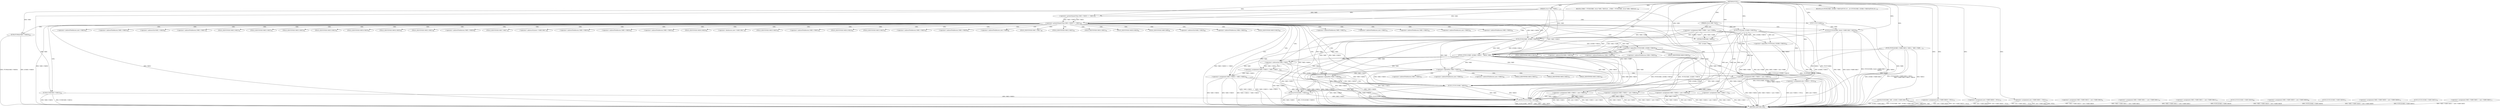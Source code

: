 digraph "FUN1" {  
"8" [label = <(METHOD,FUN1)<SUB>1</SUB>> ]
"298" [label = <(METHOD_RETURN,void)<SUB>1</SUB>> ]
"9" [label = <(PARAM,struct VAR1 *VAR2)<SUB>1</SUB>> ]
"10" [label = <(PARAM,struct VAR1 *new)<SUB>2</SUB>> ]
"15" [label = <(&lt;operator&gt;.assignment,VAR2-&gt;VAR8 = new-&gt;VAR8)<SUB>8</SUB>> ]
"22" [label = <(&lt;operator&gt;.assignment,VAR2-&gt;VAR9.VAR10 = new-&gt;VAR9.VAR10)<SUB>9</SUB>> ]
"33" [label = <(&lt;operator&gt;.assignment,VAR2-&gt;VAR9.VAR11 = new-&gt;VAR9.VAR11)<SUB>10</SUB>> ]
"44" [label = <(&lt;operator&gt;.assignment,VAR2-&gt;VAR9.VAR12 = new-&gt;VAR9.VAR12)<SUB>13</SUB>> ]
"55" [label = <(FUN2,FUN2(&amp;VAR2-&gt;VAR9.VAR13, VAR14,
 			 VAR2-&gt;VAR9....)<SUB>14</SUB>> ]
"71" [label = <(FUN3,FUN3(VAR6, VAR7, &amp;VAR2-&gt;VAR9.VAR17))<SUB>18</SUB>> ]
"80" [label = <(BLOCK,{
		VAR4 = FUN4(VAR6, struct VAR3, VAR18);
		if...,{
		VAR4 = FUN4(VAR6, struct VAR3, VAR18);
		if...)<SUB>18</SUB>> ]
"219" [label = <(FUN13,FUN13(VAR2-&gt;VAR9.VAR29))<SUB>68</SUB>> ]
"225" [label = <(&lt;operator&gt;.assignment,VAR2-&gt;VAR9.VAR29 = new-&gt;VAR9.VAR29)<SUB>69</SUB>> ]
"236" [label = <(&lt;operator&gt;.assignment,new-&gt;VAR9.VAR29 = NULL)<SUB>70</SUB>> ]
"243" [label = <(FUN13,FUN13(VAR2-&gt;VAR9.VAR30))<SUB>72</SUB>> ]
"249" [label = <(&lt;operator&gt;.assignment,VAR2-&gt;VAR9.VAR30 = new-&gt;VAR9.VAR30)<SUB>73</SUB>> ]
"260" [label = <(&lt;operator&gt;.assignment,new-&gt;VAR9.VAR30 = NULL)<SUB>74</SUB>> ]
"267" [label = <(FUN13,FUN13(VAR2-&gt;VAR9.VAR31))<SUB>76</SUB>> ]
"273" [label = <(&lt;operator&gt;.assignment,VAR2-&gt;VAR9.VAR31 = new-&gt;VAR9.VAR31)<SUB>77</SUB>> ]
"284" [label = <(&lt;operator&gt;.assignment,new-&gt;VAR9.VAR31 = NULL)<SUB>78</SUB>> ]
"291" [label = <(FUN14,FUN14(VAR2-&gt;VAR32))<SUB>80</SUB>> ]
"295" [label = <(FUN15,FUN15(VAR2, VAR16))<SUB>81</SUB>> ]
"104" [label = <(&lt;operator&gt;.greaterEqualsThan,VAR2-&gt;VAR20 &gt;= VAR21)<SUB>30</SUB>> ]
"82" [label = <(&lt;operator&gt;.logicalNot,!FUN5(new, &amp;VAR4-&gt;VAR19))<SUB>20</SUB>> ]
"95" [label = <(&lt;operator&gt;.greaterEqualsThan,VAR2-&gt;VAR20 &gt;= VAR21)<SUB>25</SUB>> ]
"110" [label = <(&lt;operator&gt;.assignment,VAR2-&gt;VAR22 = new-&gt;VAR22)<SUB>31</SUB>> ]
"117" [label = <(&lt;operator&gt;.assignment,VAR2-&gt;VAR23 = new-&gt;VAR23)<SUB>32</SUB>> ]
"124" [label = <(&lt;operator&gt;.assignment,VAR2-&gt;VAR24 = new-&gt;VAR24)<SUB>33</SUB>> ]
"131" [label = <(FUN8,FUN8(VAR2-&gt;VAR25))<SUB>36</SUB>> ]
"135" [label = <(FUN9,FUN9(&amp;VAR2-&gt;VAR26))<SUB>39</SUB>> ]
"140" [label = <(&lt;operator&gt;.assignment,VAR2-&gt;VAR27 = 0)<SUB>42</SUB>> ]
"90" [label = <(FUN6,FUN6(VAR2, VAR4))<SUB>21</SUB>> ]
"101" [label = <(FUN7,FUN7(VAR4))<SUB>26</SUB>> ]
"147" [label = <(FUN10,FUN10(VAR4, &amp;new-&gt;VAR9.VAR17,
				VAR18))<SUB>46</SUB>> ]
"156" [label = <(BLOCK,{
			if (!FUN5(VAR2, &amp;VAR4-&gt;VAR19))
				FUN11(V...,{
			if (!FUN5(VAR2, &amp;VAR4-&gt;VAR19))
				FUN11(V...)<SUB>47</SUB>> ]
"176" [label = <(&lt;operator&gt;.assignment,VAR2-&gt;VAR23 = VAR2-&gt;VAR22 - 1)<SUB>53</SUB>> ]
"185" [label = <(&lt;operator&gt;.assignment,VAR2-&gt;VAR24 = VAR2-&gt;VAR23)<SUB>54</SUB>> ]
"83" [label = <(FUN5,FUN5(new, &amp;VAR4-&gt;VAR19))<SUB>20</SUB>> ]
"193" [label = <(&lt;operator&gt;.logicalNot,!VAR2-&gt;VAR25)<SUB>55</SUB>> ]
"211" [label = <(&lt;operator&gt;.logicalNot,!VAR2-&gt;VAR28)<SUB>61</SUB>> ]
"158" [label = <(&lt;operator&gt;.logicalNot,!FUN5(VAR2, &amp;VAR4-&gt;VAR19))<SUB>48</SUB>> ]
"180" [label = <(&lt;operator&gt;.subtraction,VAR2-&gt;VAR22 - 1)<SUB>53</SUB>> ]
"198" [label = <(&lt;operator&gt;.assignment,VAR2-&gt;VAR25 = new-&gt;VAR25)<SUB>57</SUB>> ]
"205" [label = <(&lt;operator&gt;.assignment,new-&gt;VAR25 = NULL)<SUB>58</SUB>> ]
"216" [label = <(FUN12,FUN12(VAR2, VAR16))<SUB>63</SUB>> ]
"166" [label = <(FUN11,FUN11(VAR2, &amp;VAR4-&gt;VAR19,
						    VAR16, VAR4...)<SUB>49</SUB>> ]
"159" [label = <(FUN5,FUN5(VAR2, &amp;VAR4-&gt;VAR19))<SUB>48</SUB>> ]
"111" [label = <(&lt;operator&gt;.indirectFieldAccess,VAR2-&gt;VAR22)<SUB>31</SUB>> ]
"114" [label = <(&lt;operator&gt;.indirectFieldAccess,new-&gt;VAR22)<SUB>31</SUB>> ]
"118" [label = <(&lt;operator&gt;.indirectFieldAccess,VAR2-&gt;VAR23)<SUB>32</SUB>> ]
"121" [label = <(&lt;operator&gt;.indirectFieldAccess,new-&gt;VAR23)<SUB>32</SUB>> ]
"125" [label = <(&lt;operator&gt;.indirectFieldAccess,VAR2-&gt;VAR24)<SUB>33</SUB>> ]
"128" [label = <(&lt;operator&gt;.indirectFieldAccess,new-&gt;VAR24)<SUB>33</SUB>> ]
"132" [label = <(&lt;operator&gt;.indirectFieldAccess,VAR2-&gt;VAR25)<SUB>36</SUB>> ]
"136" [label = <(&lt;operator&gt;.addressOf,&amp;VAR2-&gt;VAR26)<SUB>39</SUB>> ]
"141" [label = <(&lt;operator&gt;.indirectFieldAccess,VAR2-&gt;VAR27)<SUB>42</SUB>> ]
"113" [label = <(FIELD_IDENTIFIER,VAR22,VAR22)<SUB>31</SUB>> ]
"116" [label = <(FIELD_IDENTIFIER,VAR22,VAR22)<SUB>31</SUB>> ]
"120" [label = <(FIELD_IDENTIFIER,VAR23,VAR23)<SUB>32</SUB>> ]
"123" [label = <(FIELD_IDENTIFIER,VAR23,VAR23)<SUB>32</SUB>> ]
"127" [label = <(FIELD_IDENTIFIER,VAR24,VAR24)<SUB>33</SUB>> ]
"130" [label = <(FIELD_IDENTIFIER,VAR24,VAR24)<SUB>33</SUB>> ]
"134" [label = <(FIELD_IDENTIFIER,VAR25,VAR25)<SUB>36</SUB>> ]
"137" [label = <(&lt;operator&gt;.indirectFieldAccess,VAR2-&gt;VAR26)<SUB>39</SUB>> ]
"143" [label = <(FIELD_IDENTIFIER,VAR27,VAR27)<SUB>42</SUB>> ]
"149" [label = <(&lt;operator&gt;.addressOf,&amp;new-&gt;VAR9.VAR17)<SUB>46</SUB>> ]
"177" [label = <(&lt;operator&gt;.indirectFieldAccess,VAR2-&gt;VAR23)<SUB>53</SUB>> ]
"186" [label = <(&lt;operator&gt;.indirectFieldAccess,VAR2-&gt;VAR24)<SUB>54</SUB>> ]
"189" [label = <(&lt;operator&gt;.indirectFieldAccess,VAR2-&gt;VAR23)<SUB>54</SUB>> ]
"139" [label = <(FIELD_IDENTIFIER,VAR26,VAR26)<SUB>39</SUB>> ]
"150" [label = <(&lt;operator&gt;.fieldAccess,new-&gt;VAR9.VAR17)<SUB>46</SUB>> ]
"179" [label = <(FIELD_IDENTIFIER,VAR23,VAR23)<SUB>53</SUB>> ]
"181" [label = <(&lt;operator&gt;.indirectFieldAccess,VAR2-&gt;VAR22)<SUB>53</SUB>> ]
"188" [label = <(FIELD_IDENTIFIER,VAR24,VAR24)<SUB>54</SUB>> ]
"191" [label = <(FIELD_IDENTIFIER,VAR23,VAR23)<SUB>54</SUB>> ]
"194" [label = <(&lt;operator&gt;.indirectFieldAccess,VAR2-&gt;VAR25)<SUB>55</SUB>> ]
"212" [label = <(&lt;operator&gt;.indirectFieldAccess,VAR2-&gt;VAR28)<SUB>61</SUB>> ]
"151" [label = <(&lt;operator&gt;.indirectFieldAccess,new-&gt;VAR9)<SUB>46</SUB>> ]
"154" [label = <(FIELD_IDENTIFIER,VAR17,VAR17)<SUB>46</SUB>> ]
"183" [label = <(FIELD_IDENTIFIER,VAR22,VAR22)<SUB>53</SUB>> ]
"196" [label = <(FIELD_IDENTIFIER,VAR25,VAR25)<SUB>55</SUB>> ]
"199" [label = <(&lt;operator&gt;.indirectFieldAccess,VAR2-&gt;VAR25)<SUB>57</SUB>> ]
"202" [label = <(&lt;operator&gt;.indirectFieldAccess,new-&gt;VAR25)<SUB>57</SUB>> ]
"206" [label = <(&lt;operator&gt;.indirectFieldAccess,new-&gt;VAR25)<SUB>58</SUB>> ]
"214" [label = <(FIELD_IDENTIFIER,VAR28,VAR28)<SUB>61</SUB>> ]
"153" [label = <(FIELD_IDENTIFIER,VAR9,VAR9)<SUB>46</SUB>> ]
"161" [label = <(&lt;operator&gt;.addressOf,&amp;VAR4-&gt;VAR19)<SUB>48</SUB>> ]
"168" [label = <(&lt;operator&gt;.addressOf,&amp;VAR4-&gt;VAR19)<SUB>49</SUB>> ]
"173" [label = <(&lt;operator&gt;.indirectFieldAccess,VAR4-&gt;VAR20)<SUB>50</SUB>> ]
"201" [label = <(FIELD_IDENTIFIER,VAR25,VAR25)<SUB>57</SUB>> ]
"204" [label = <(FIELD_IDENTIFIER,VAR25,VAR25)<SUB>57</SUB>> ]
"208" [label = <(FIELD_IDENTIFIER,VAR25,VAR25)<SUB>58</SUB>> ]
"162" [label = <(&lt;operator&gt;.indirectFieldAccess,VAR4-&gt;VAR19)<SUB>48</SUB>> ]
"169" [label = <(&lt;operator&gt;.indirectFieldAccess,VAR4-&gt;VAR19)<SUB>49</SUB>> ]
"175" [label = <(FIELD_IDENTIFIER,VAR20,VAR20)<SUB>50</SUB>> ]
"164" [label = <(FIELD_IDENTIFIER,VAR19,VAR19)<SUB>48</SUB>> ]
"171" [label = <(FIELD_IDENTIFIER,VAR19,VAR19)<SUB>49</SUB>> ]
  "15" -> "298"  [ label = "DDG: VAR2-&gt;VAR8"] 
  "15" -> "298"  [ label = "DDG: new-&gt;VAR8"] 
  "15" -> "298"  [ label = "DDG: VAR2-&gt;VAR8 = new-&gt;VAR8"] 
  "22" -> "298"  [ label = "DDG: VAR2-&gt;VAR9.VAR10 = new-&gt;VAR9.VAR10"] 
  "33" -> "298"  [ label = "DDG: VAR2-&gt;VAR9.VAR11 = new-&gt;VAR9.VAR11"] 
  "44" -> "298"  [ label = "DDG: VAR2-&gt;VAR9.VAR12 = new-&gt;VAR9.VAR12"] 
  "55" -> "298"  [ label = "DDG: &amp;VAR2-&gt;VAR9.VAR13"] 
  "55" -> "298"  [ label = "DDG: FUN2(&amp;VAR2-&gt;VAR9.VAR13, VAR14,
 			 VAR2-&gt;VAR9.VAR12.VAR15, VAR16)"] 
  "71" -> "298"  [ label = "DDG: VAR6"] 
  "71" -> "298"  [ label = "DDG: VAR7"] 
  "71" -> "298"  [ label = "DDG: &amp;VAR2-&gt;VAR9.VAR17"] 
  "71" -> "298"  [ label = "DDG: FUN3(VAR6, VAR7, &amp;VAR2-&gt;VAR9.VAR17)"] 
  "83" -> "298"  [ label = "DDG: new"] 
  "83" -> "298"  [ label = "DDG: &amp;VAR4-&gt;VAR19"] 
  "82" -> "298"  [ label = "DDG: FUN5(new, &amp;VAR4-&gt;VAR19)"] 
  "82" -> "298"  [ label = "DDG: !FUN5(new, &amp;VAR4-&gt;VAR19)"] 
  "101" -> "298"  [ label = "DDG: VAR4"] 
  "101" -> "298"  [ label = "DDG: FUN7(VAR4)"] 
  "104" -> "298"  [ label = "DDG: VAR2-&gt;VAR20"] 
  "104" -> "298"  [ label = "DDG: VAR21"] 
  "104" -> "298"  [ label = "DDG: VAR2-&gt;VAR20 &gt;= VAR21"] 
  "147" -> "298"  [ label = "DDG: VAR4"] 
  "147" -> "298"  [ label = "DDG: &amp;new-&gt;VAR9.VAR17"] 
  "147" -> "298"  [ label = "DDG: FUN10(VAR4, &amp;new-&gt;VAR9.VAR17,
				VAR18)"] 
  "159" -> "298"  [ label = "DDG: &amp;VAR4-&gt;VAR19"] 
  "158" -> "298"  [ label = "DDG: FUN5(VAR2, &amp;VAR4-&gt;VAR19)"] 
  "158" -> "298"  [ label = "DDG: !FUN5(VAR2, &amp;VAR4-&gt;VAR19)"] 
  "166" -> "298"  [ label = "DDG: &amp;VAR4-&gt;VAR19"] 
  "166" -> "298"  [ label = "DDG: VAR4-&gt;VAR20"] 
  "166" -> "298"  [ label = "DDG: FUN11(VAR2, &amp;VAR4-&gt;VAR19,
						    VAR16, VAR4-&gt;VAR20)"] 
  "180" -> "298"  [ label = "DDG: VAR2-&gt;VAR22"] 
  "176" -> "298"  [ label = "DDG: VAR2-&gt;VAR22 - 1"] 
  "176" -> "298"  [ label = "DDG: VAR2-&gt;VAR23 = VAR2-&gt;VAR22 - 1"] 
  "185" -> "298"  [ label = "DDG: VAR2-&gt;VAR24"] 
  "185" -> "298"  [ label = "DDG: VAR2-&gt;VAR23"] 
  "185" -> "298"  [ label = "DDG: VAR2-&gt;VAR24 = VAR2-&gt;VAR23"] 
  "193" -> "298"  [ label = "DDG: VAR2-&gt;VAR25"] 
  "193" -> "298"  [ label = "DDG: !VAR2-&gt;VAR25"] 
  "198" -> "298"  [ label = "DDG: VAR2-&gt;VAR25"] 
  "198" -> "298"  [ label = "DDG: VAR2-&gt;VAR25 = new-&gt;VAR25"] 
  "205" -> "298"  [ label = "DDG: new-&gt;VAR25"] 
  "205" -> "298"  [ label = "DDG: new-&gt;VAR25 = NULL"] 
  "211" -> "298"  [ label = "DDG: VAR2-&gt;VAR28"] 
  "211" -> "298"  [ label = "DDG: !VAR2-&gt;VAR28"] 
  "216" -> "298"  [ label = "DDG: FUN12(VAR2, VAR16)"] 
  "110" -> "298"  [ label = "DDG: VAR2-&gt;VAR22"] 
  "110" -> "298"  [ label = "DDG: new-&gt;VAR22"] 
  "110" -> "298"  [ label = "DDG: VAR2-&gt;VAR22 = new-&gt;VAR22"] 
  "117" -> "298"  [ label = "DDG: VAR2-&gt;VAR23"] 
  "117" -> "298"  [ label = "DDG: new-&gt;VAR23"] 
  "117" -> "298"  [ label = "DDG: VAR2-&gt;VAR23 = new-&gt;VAR23"] 
  "124" -> "298"  [ label = "DDG: VAR2-&gt;VAR24"] 
  "124" -> "298"  [ label = "DDG: new-&gt;VAR24"] 
  "124" -> "298"  [ label = "DDG: VAR2-&gt;VAR24 = new-&gt;VAR24"] 
  "131" -> "298"  [ label = "DDG: VAR2-&gt;VAR25"] 
  "131" -> "298"  [ label = "DDG: FUN8(VAR2-&gt;VAR25)"] 
  "135" -> "298"  [ label = "DDG: &amp;VAR2-&gt;VAR26"] 
  "135" -> "298"  [ label = "DDG: FUN9(&amp;VAR2-&gt;VAR26)"] 
  "140" -> "298"  [ label = "DDG: VAR2-&gt;VAR27"] 
  "140" -> "298"  [ label = "DDG: VAR2-&gt;VAR27 = 0"] 
  "219" -> "298"  [ label = "DDG: FUN13(VAR2-&gt;VAR9.VAR29)"] 
  "225" -> "298"  [ label = "DDG: VAR2-&gt;VAR9.VAR29 = new-&gt;VAR9.VAR29"] 
  "236" -> "298"  [ label = "DDG: new-&gt;VAR9.VAR29"] 
  "236" -> "298"  [ label = "DDG: new-&gt;VAR9.VAR29 = NULL"] 
  "243" -> "298"  [ label = "DDG: FUN13(VAR2-&gt;VAR9.VAR30)"] 
  "249" -> "298"  [ label = "DDG: VAR2-&gt;VAR9.VAR30 = new-&gt;VAR9.VAR30"] 
  "260" -> "298"  [ label = "DDG: new-&gt;VAR9.VAR30"] 
  "260" -> "298"  [ label = "DDG: new-&gt;VAR9.VAR30 = NULL"] 
  "267" -> "298"  [ label = "DDG: FUN13(VAR2-&gt;VAR9.VAR31)"] 
  "273" -> "298"  [ label = "DDG: VAR2-&gt;VAR9.VAR31 = new-&gt;VAR9.VAR31"] 
  "284" -> "298"  [ label = "DDG: new-&gt;VAR9.VAR31"] 
  "284" -> "298"  [ label = "DDG: NULL"] 
  "284" -> "298"  [ label = "DDG: new-&gt;VAR9.VAR31 = NULL"] 
  "291" -> "298"  [ label = "DDG: VAR2-&gt;VAR32"] 
  "291" -> "298"  [ label = "DDG: FUN14(VAR2-&gt;VAR32)"] 
  "295" -> "298"  [ label = "DDG: VAR2"] 
  "295" -> "298"  [ label = "DDG: VAR16"] 
  "295" -> "298"  [ label = "DDG: FUN15(VAR2, VAR16)"] 
  "147" -> "298"  [ label = "DDG: VAR18"] 
  "55" -> "298"  [ label = "DDG: VAR14"] 
  "8" -> "9"  [ label = "DDG: "] 
  "8" -> "10"  [ label = "DDG: "] 
  "10" -> "15"  [ label = "DDG: new"] 
  "8" -> "80"  [ label = "DDG: "] 
  "8" -> "236"  [ label = "DDG: "] 
  "8" -> "260"  [ label = "DDG: "] 
  "8" -> "284"  [ label = "DDG: "] 
  "8" -> "55"  [ label = "DDG: "] 
  "8" -> "71"  [ label = "DDG: "] 
  "9" -> "291"  [ label = "DDG: VAR2"] 
  "159" -> "291"  [ label = "DDG: VAR2"] 
  "166" -> "291"  [ label = "DDG: VAR2"] 
  "216" -> "291"  [ label = "DDG: VAR2"] 
  "9" -> "295"  [ label = "DDG: VAR2"] 
  "15" -> "295"  [ label = "DDG: VAR2-&gt;VAR8"] 
  "104" -> "295"  [ label = "DDG: VAR2-&gt;VAR20"] 
  "159" -> "295"  [ label = "DDG: VAR2"] 
  "166" -> "295"  [ label = "DDG: VAR2"] 
  "180" -> "295"  [ label = "DDG: VAR2-&gt;VAR22"] 
  "185" -> "295"  [ label = "DDG: VAR2-&gt;VAR24"] 
  "193" -> "295"  [ label = "DDG: VAR2-&gt;VAR25"] 
  "198" -> "295"  [ label = "DDG: VAR2-&gt;VAR25"] 
  "211" -> "295"  [ label = "DDG: VAR2-&gt;VAR28"] 
  "216" -> "295"  [ label = "DDG: VAR2"] 
  "110" -> "295"  [ label = "DDG: VAR2-&gt;VAR22"] 
  "117" -> "295"  [ label = "DDG: VAR2-&gt;VAR23"] 
  "124" -> "295"  [ label = "DDG: VAR2-&gt;VAR24"] 
  "131" -> "295"  [ label = "DDG: VAR2-&gt;VAR25"] 
  "140" -> "295"  [ label = "DDG: VAR2-&gt;VAR27"] 
  "291" -> "295"  [ label = "DDG: VAR2-&gt;VAR32"] 
  "8" -> "295"  [ label = "DDG: "] 
  "176" -> "295"  [ label = "DDG: VAR2-&gt;VAR23"] 
  "55" -> "295"  [ label = "DDG: VAR16"] 
  "166" -> "295"  [ label = "DDG: VAR16"] 
  "216" -> "295"  [ label = "DDG: VAR16"] 
  "9" -> "104"  [ label = "DDG: VAR2"] 
  "95" -> "104"  [ label = "DDG: VAR2-&gt;VAR20"] 
  "95" -> "104"  [ label = "DDG: VAR21"] 
  "8" -> "104"  [ label = "DDG: "] 
  "83" -> "110"  [ label = "DDG: new"] 
  "83" -> "117"  [ label = "DDG: new"] 
  "83" -> "124"  [ label = "DDG: new"] 
  "8" -> "140"  [ label = "DDG: "] 
  "83" -> "82"  [ label = "DDG: new"] 
  "83" -> "82"  [ label = "DDG: &amp;VAR4-&gt;VAR19"] 
  "9" -> "95"  [ label = "DDG: VAR2"] 
  "8" -> "95"  [ label = "DDG: "] 
  "9" -> "131"  [ label = "DDG: VAR2"] 
  "9" -> "135"  [ label = "DDG: VAR2"] 
  "8" -> "156"  [ label = "DDG: "] 
  "180" -> "176"  [ label = "DDG: VAR2-&gt;VAR22"] 
  "180" -> "176"  [ label = "DDG: 1"] 
  "159" -> "185"  [ label = "DDG: VAR2"] 
  "166" -> "185"  [ label = "DDG: VAR2"] 
  "176" -> "185"  [ label = "DDG: VAR2-&gt;VAR23"] 
  "10" -> "83"  [ label = "DDG: new"] 
  "8" -> "83"  [ label = "DDG: "] 
  "9" -> "90"  [ label = "DDG: VAR2"] 
  "15" -> "90"  [ label = "DDG: VAR2-&gt;VAR8"] 
  "8" -> "90"  [ label = "DDG: "] 
  "8" -> "101"  [ label = "DDG: "] 
  "101" -> "147"  [ label = "DDG: VAR4"] 
  "8" -> "147"  [ label = "DDG: "] 
  "159" -> "180"  [ label = "DDG: VAR2"] 
  "166" -> "180"  [ label = "DDG: VAR2"] 
  "8" -> "180"  [ label = "DDG: "] 
  "159" -> "193"  [ label = "DDG: VAR2"] 
  "166" -> "193"  [ label = "DDG: VAR2"] 
  "83" -> "198"  [ label = "DDG: new"] 
  "8" -> "205"  [ label = "DDG: "] 
  "159" -> "211"  [ label = "DDG: VAR2"] 
  "166" -> "211"  [ label = "DDG: VAR2"] 
  "159" -> "158"  [ label = "DDG: VAR2"] 
  "159" -> "158"  [ label = "DDG: &amp;VAR4-&gt;VAR19"] 
  "15" -> "216"  [ label = "DDG: VAR2-&gt;VAR8"] 
  "104" -> "216"  [ label = "DDG: VAR2-&gt;VAR20"] 
  "159" -> "216"  [ label = "DDG: VAR2"] 
  "166" -> "216"  [ label = "DDG: VAR2"] 
  "180" -> "216"  [ label = "DDG: VAR2-&gt;VAR22"] 
  "185" -> "216"  [ label = "DDG: VAR2-&gt;VAR24"] 
  "193" -> "216"  [ label = "DDG: VAR2-&gt;VAR25"] 
  "198" -> "216"  [ label = "DDG: VAR2-&gt;VAR25"] 
  "211" -> "216"  [ label = "DDG: VAR2-&gt;VAR28"] 
  "8" -> "216"  [ label = "DDG: "] 
  "176" -> "216"  [ label = "DDG: VAR2-&gt;VAR23"] 
  "55" -> "216"  [ label = "DDG: VAR16"] 
  "166" -> "216"  [ label = "DDG: VAR16"] 
  "9" -> "159"  [ label = "DDG: VAR2"] 
  "15" -> "159"  [ label = "DDG: VAR2-&gt;VAR8"] 
  "104" -> "159"  [ label = "DDG: VAR2-&gt;VAR20"] 
  "8" -> "159"  [ label = "DDG: "] 
  "83" -> "159"  [ label = "DDG: &amp;VAR4-&gt;VAR19"] 
  "147" -> "159"  [ label = "DDG: VAR4"] 
  "15" -> "166"  [ label = "DDG: VAR2-&gt;VAR8"] 
  "104" -> "166"  [ label = "DDG: VAR2-&gt;VAR20"] 
  "159" -> "166"  [ label = "DDG: VAR2"] 
  "8" -> "166"  [ label = "DDG: "] 
  "159" -> "166"  [ label = "DDG: &amp;VAR4-&gt;VAR19"] 
  "83" -> "166"  [ label = "DDG: &amp;VAR4-&gt;VAR19"] 
  "147" -> "166"  [ label = "DDG: VAR4"] 
  "55" -> "166"  [ label = "DDG: VAR16"] 
  "104" -> "214"  [ label = "CDG: "] 
  "104" -> "188"  [ label = "CDG: "] 
  "104" -> "120"  [ label = "CDG: "] 
  "104" -> "113"  [ label = "CDG: "] 
  "104" -> "136"  [ label = "CDG: "] 
  "104" -> "154"  [ label = "CDG: "] 
  "104" -> "128"  [ label = "CDG: "] 
  "104" -> "161"  [ label = "CDG: "] 
  "104" -> "114"  [ label = "CDG: "] 
  "104" -> "131"  [ label = "CDG: "] 
  "104" -> "179"  [ label = "CDG: "] 
  "104" -> "196"  [ label = "CDG: "] 
  "104" -> "149"  [ label = "CDG: "] 
  "104" -> "132"  [ label = "CDG: "] 
  "104" -> "150"  [ label = "CDG: "] 
  "104" -> "185"  [ label = "CDG: "] 
  "104" -> "151"  [ label = "CDG: "] 
  "104" -> "189"  [ label = "CDG: "] 
  "104" -> "121"  [ label = "CDG: "] 
  "104" -> "162"  [ label = "CDG: "] 
  "104" -> "153"  [ label = "CDG: "] 
  "104" -> "134"  [ label = "CDG: "] 
  "104" -> "181"  [ label = "CDG: "] 
  "104" -> "191"  [ label = "CDG: "] 
  "104" -> "137"  [ label = "CDG: "] 
  "104" -> "212"  [ label = "CDG: "] 
  "104" -> "130"  [ label = "CDG: "] 
  "104" -> "118"  [ label = "CDG: "] 
  "104" -> "194"  [ label = "CDG: "] 
  "104" -> "164"  [ label = "CDG: "] 
  "104" -> "127"  [ label = "CDG: "] 
  "104" -> "186"  [ label = "CDG: "] 
  "104" -> "139"  [ label = "CDG: "] 
  "104" -> "180"  [ label = "CDG: "] 
  "104" -> "158"  [ label = "CDG: "] 
  "104" -> "111"  [ label = "CDG: "] 
  "104" -> "141"  [ label = "CDG: "] 
  "104" -> "183"  [ label = "CDG: "] 
  "104" -> "116"  [ label = "CDG: "] 
  "104" -> "193"  [ label = "CDG: "] 
  "104" -> "123"  [ label = "CDG: "] 
  "104" -> "159"  [ label = "CDG: "] 
  "104" -> "176"  [ label = "CDG: "] 
  "104" -> "140"  [ label = "CDG: "] 
  "104" -> "143"  [ label = "CDG: "] 
  "104" -> "177"  [ label = "CDG: "] 
  "104" -> "147"  [ label = "CDG: "] 
  "104" -> "211"  [ label = "CDG: "] 
  "104" -> "135"  [ label = "CDG: "] 
  "104" -> "110"  [ label = "CDG: "] 
  "104" -> "117"  [ label = "CDG: "] 
  "104" -> "124"  [ label = "CDG: "] 
  "104" -> "125"  [ label = "CDG: "] 
  "95" -> "101"  [ label = "CDG: "] 
  "193" -> "198"  [ label = "CDG: "] 
  "193" -> "204"  [ label = "CDG: "] 
  "193" -> "206"  [ label = "CDG: "] 
  "193" -> "208"  [ label = "CDG: "] 
  "193" -> "202"  [ label = "CDG: "] 
  "193" -> "201"  [ label = "CDG: "] 
  "193" -> "205"  [ label = "CDG: "] 
  "193" -> "199"  [ label = "CDG: "] 
  "211" -> "216"  [ label = "CDG: "] 
  "158" -> "169"  [ label = "CDG: "] 
  "158" -> "168"  [ label = "CDG: "] 
  "158" -> "173"  [ label = "CDG: "] 
  "158" -> "171"  [ label = "CDG: "] 
  "158" -> "166"  [ label = "CDG: "] 
  "158" -> "175"  [ label = "CDG: "] 
}

